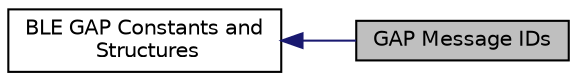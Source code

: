 digraph "GAP Message IDs"
{
  edge [fontname="Helvetica",fontsize="10",labelfontname="Helvetica",labelfontsize="10"];
  node [fontname="Helvetica",fontsize="10",shape=record];
  rankdir=LR;
  Node1 [label="BLE GAP Constants and\l Structures",height=0.2,width=0.4,color="black", fillcolor="white", style="filled",URL="$group___b_l_e___g_a_p___d_e_f_i_n_e_s.html"];
  Node0 [label="GAP Message IDs",height=0.2,width=0.4,color="black", fillcolor="grey75", style="filled" fontcolor="black"];
  Node1->Node0 [shape=plaintext, color="midnightblue", dir="back", style="solid"];
}
